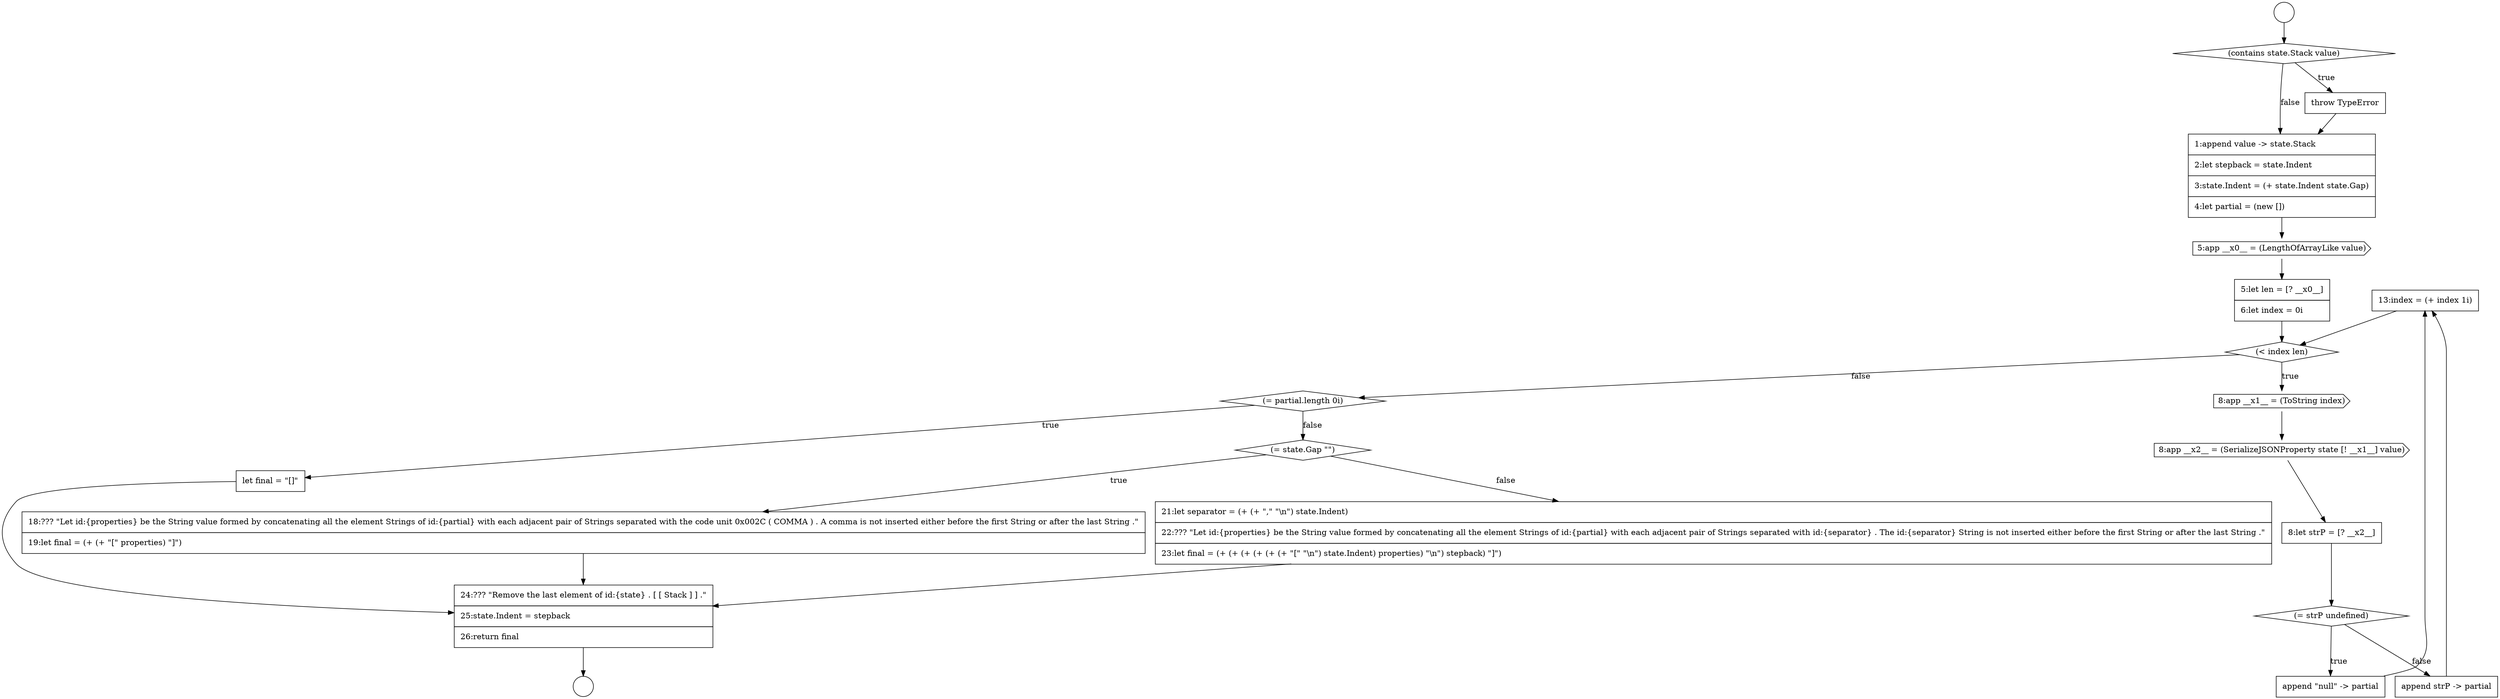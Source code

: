 digraph {
  node17875 [shape=none, margin=0, label=<<font color="black">
    <table border="0" cellborder="1" cellspacing="0" cellpadding="10">
      <tr><td align="left">13:index = (+ index 1i)</td></tr>
    </table>
  </font>> color="black" fillcolor="white" style=filled]
  node17871 [shape=none, margin=0, label=<<font color="black">
    <table border="0" cellborder="1" cellspacing="0" cellpadding="10">
      <tr><td align="left">8:let strP = [? __x2__]</td></tr>
    </table>
  </font>> color="black" fillcolor="white" style=filled]
  node17867 [shape=none, margin=0, label=<<font color="black">
    <table border="0" cellborder="1" cellspacing="0" cellpadding="10">
      <tr><td align="left">5:let len = [? __x0__]</td></tr>
      <tr><td align="left">6:let index = 0i</td></tr>
    </table>
  </font>> color="black" fillcolor="white" style=filled]
  node17866 [shape=cds, label=<<font color="black">5:app __x0__ = (LengthOfArrayLike value)</font>> color="black" fillcolor="white" style=filled]
  node17876 [shape=diamond, label=<<font color="black">(= partial.length 0i)</font>> color="black" fillcolor="white" style=filled]
  node17870 [shape=cds, label=<<font color="black">8:app __x2__ = (SerializeJSONProperty state [! __x1__] value)</font>> color="black" fillcolor="white" style=filled]
  node17873 [shape=none, margin=0, label=<<font color="black">
    <table border="0" cellborder="1" cellspacing="0" cellpadding="10">
      <tr><td align="left">append &quot;null&quot; -&gt; partial</td></tr>
    </table>
  </font>> color="black" fillcolor="white" style=filled]
  node17863 [shape=diamond, label=<<font color="black">(contains state.Stack value)</font>> color="black" fillcolor="white" style=filled]
  node17880 [shape=none, margin=0, label=<<font color="black">
    <table border="0" cellborder="1" cellspacing="0" cellpadding="10">
      <tr><td align="left">21:let separator = (+ (+ &quot;,&quot; &quot;\n&quot;) state.Indent)</td></tr>
      <tr><td align="left">22:??? &quot;Let id:{properties} be the String value formed by concatenating all the element Strings of id:{partial} with each adjacent pair of Strings separated with id:{separator} . The id:{separator} String is not inserted either before the first String or after the last String .&quot;</td></tr>
      <tr><td align="left">23:let final = (+ (+ (+ (+ (+ (+ &quot;[&quot; &quot;\n&quot;) state.Indent) properties) &quot;\n&quot;) stepback) &quot;]&quot;)</td></tr>
    </table>
  </font>> color="black" fillcolor="white" style=filled]
  node17865 [shape=none, margin=0, label=<<font color="black">
    <table border="0" cellborder="1" cellspacing="0" cellpadding="10">
      <tr><td align="left">1:append value -&gt; state.Stack</td></tr>
      <tr><td align="left">2:let stepback = state.Indent</td></tr>
      <tr><td align="left">3:state.Indent = (+ state.Indent state.Gap)</td></tr>
      <tr><td align="left">4:let partial = (new [])</td></tr>
    </table>
  </font>> color="black" fillcolor="white" style=filled]
  node17869 [shape=cds, label=<<font color="black">8:app __x1__ = (ToString index)</font>> color="black" fillcolor="white" style=filled]
  node17874 [shape=none, margin=0, label=<<font color="black">
    <table border="0" cellborder="1" cellspacing="0" cellpadding="10">
      <tr><td align="left">append strP -&gt; partial</td></tr>
    </table>
  </font>> color="black" fillcolor="white" style=filled]
  node17881 [shape=none, margin=0, label=<<font color="black">
    <table border="0" cellborder="1" cellspacing="0" cellpadding="10">
      <tr><td align="left">24:??? &quot;Remove the last element of id:{state} . [ [ Stack ] ] .&quot;</td></tr>
      <tr><td align="left">25:state.Indent = stepback</td></tr>
      <tr><td align="left">26:return final</td></tr>
    </table>
  </font>> color="black" fillcolor="white" style=filled]
  node17872 [shape=diamond, label=<<font color="black">(= strP undefined)</font>> color="black" fillcolor="white" style=filled]
  node17868 [shape=diamond, label=<<font color="black">(&lt; index len)</font>> color="black" fillcolor="white" style=filled]
  node17878 [shape=diamond, label=<<font color="black">(= state.Gap &quot;&quot;)</font>> color="black" fillcolor="white" style=filled]
  node17861 [shape=circle label=" " color="black" fillcolor="white" style=filled]
  node17879 [shape=none, margin=0, label=<<font color="black">
    <table border="0" cellborder="1" cellspacing="0" cellpadding="10">
      <tr><td align="left">18:??? &quot;Let id:{properties} be the String value formed by concatenating all the element Strings of id:{partial} with each adjacent pair of Strings separated with the code unit 0x002C ( COMMA ) . A comma is not inserted either before the first String or after the last String .&quot;</td></tr>
      <tr><td align="left">19:let final = (+ (+ &quot;[&quot; properties) &quot;]&quot;)</td></tr>
    </table>
  </font>> color="black" fillcolor="white" style=filled]
  node17862 [shape=circle label=" " color="black" fillcolor="white" style=filled]
  node17877 [shape=none, margin=0, label=<<font color="black">
    <table border="0" cellborder="1" cellspacing="0" cellpadding="10">
      <tr><td align="left">let final = &quot;[]&quot;</td></tr>
    </table>
  </font>> color="black" fillcolor="white" style=filled]
  node17864 [shape=none, margin=0, label=<<font color="black">
    <table border="0" cellborder="1" cellspacing="0" cellpadding="10">
      <tr><td align="left">throw TypeError</td></tr>
    </table>
  </font>> color="black" fillcolor="white" style=filled]
  node17870 -> node17871 [ color="black"]
  node17861 -> node17863 [ color="black"]
  node17863 -> node17864 [label=<<font color="black">true</font>> color="black"]
  node17863 -> node17865 [label=<<font color="black">false</font>> color="black"]
  node17880 -> node17881 [ color="black"]
  node17868 -> node17869 [label=<<font color="black">true</font>> color="black"]
  node17868 -> node17876 [label=<<font color="black">false</font>> color="black"]
  node17876 -> node17877 [label=<<font color="black">true</font>> color="black"]
  node17876 -> node17878 [label=<<font color="black">false</font>> color="black"]
  node17877 -> node17881 [ color="black"]
  node17879 -> node17881 [ color="black"]
  node17866 -> node17867 [ color="black"]
  node17878 -> node17879 [label=<<font color="black">true</font>> color="black"]
  node17878 -> node17880 [label=<<font color="black">false</font>> color="black"]
  node17871 -> node17872 [ color="black"]
  node17867 -> node17868 [ color="black"]
  node17869 -> node17870 [ color="black"]
  node17875 -> node17868 [ color="black"]
  node17872 -> node17873 [label=<<font color="black">true</font>> color="black"]
  node17872 -> node17874 [label=<<font color="black">false</font>> color="black"]
  node17865 -> node17866 [ color="black"]
  node17873 -> node17875 [ color="black"]
  node17881 -> node17862 [ color="black"]
  node17874 -> node17875 [ color="black"]
  node17864 -> node17865 [ color="black"]
}

